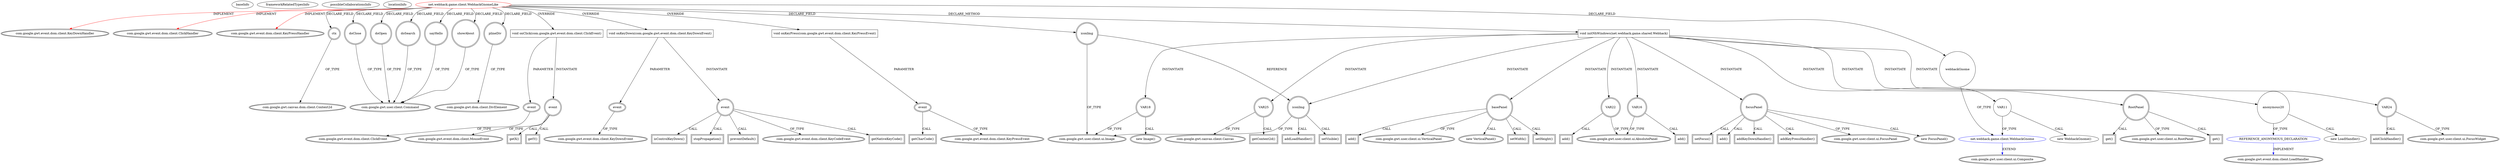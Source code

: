 digraph {
baseInfo[graphId=3338,category="extension_graph",isAnonymous=false,possibleRelation=true]
frameworkRelatedTypesInfo[0="com.google.gwt.event.dom.client.KeyDownHandler",1="com.google.gwt.event.dom.client.ClickHandler",2="com.google.gwt.event.dom.client.KeyPressHandler"]
possibleCollaborationsInfo[0="3338~CLIENT_METHOD_DECLARATION-INSTANTIATION-~com.google.gwt.event.dom.client.KeyDownHandler com.google.gwt.event.dom.client.ClickHandler com.google.gwt.event.dom.client.KeyPressHandler ~com.google.gwt.event.dom.client.LoadHandler ~false~true",1="3338~CLIENT_METHOD_DECLARATION-INSTANTIATION-FIELD_DECLARATION-~com.google.gwt.event.dom.client.KeyDownHandler com.google.gwt.event.dom.client.ClickHandler com.google.gwt.event.dom.client.KeyPressHandler ~com.google.gwt.user.client.ui.Composite ~false~false"]
locationInfo[projectName="kaladron-Webhack",filePath="/kaladron-Webhack/Webhack-master/src/net/webhack/game/client/WebhackGnomeLike.java",contextSignature="WebhackGnomeLike",graphId="3338"]
0[label="net.webhack.game.client.WebhackGnomeLike",vertexType="ROOT_CLIENT_CLASS_DECLARATION",isFrameworkType=false,color=red]
1[label="com.google.gwt.event.dom.client.KeyDownHandler",vertexType="FRAMEWORK_INTERFACE_TYPE",isFrameworkType=true,peripheries=2]
2[label="com.google.gwt.event.dom.client.ClickHandler",vertexType="FRAMEWORK_INTERFACE_TYPE",isFrameworkType=true,peripheries=2]
3[label="com.google.gwt.event.dom.client.KeyPressHandler",vertexType="FRAMEWORK_INTERFACE_TYPE",isFrameworkType=true,peripheries=2]
4[label="ctx",vertexType="FIELD_DECLARATION",isFrameworkType=true,peripheries=2,shape=circle]
5[label="com.google.gwt.canvas.dom.client.Context2d",vertexType="FRAMEWORK_CLASS_TYPE",isFrameworkType=true,peripheries=2]
6[label="doClose",vertexType="FIELD_DECLARATION",isFrameworkType=true,peripheries=2,shape=circle]
7[label="com.google.gwt.user.client.Command",vertexType="FRAMEWORK_INTERFACE_TYPE",isFrameworkType=true,peripheries=2]
8[label="doOpen",vertexType="FIELD_DECLARATION",isFrameworkType=true,peripheries=2,shape=circle]
10[label="doSearch",vertexType="FIELD_DECLARATION",isFrameworkType=true,peripheries=2,shape=circle]
12[label="iconImg",vertexType="FIELD_DECLARATION",isFrameworkType=true,peripheries=2,shape=circle]
13[label="com.google.gwt.user.client.ui.Image",vertexType="FRAMEWORK_CLASS_TYPE",isFrameworkType=true,peripheries=2]
14[label="plineDiv",vertexType="FIELD_DECLARATION",isFrameworkType=true,peripheries=2,shape=circle]
15[label="com.google.gwt.dom.client.DivElement",vertexType="FRAMEWORK_CLASS_TYPE",isFrameworkType=true,peripheries=2]
16[label="sayHello",vertexType="FIELD_DECLARATION",isFrameworkType=true,peripheries=2,shape=circle]
18[label="showAbout",vertexType="FIELD_DECLARATION",isFrameworkType=true,peripheries=2,shape=circle]
20[label="webhackGnome",vertexType="FIELD_DECLARATION",isFrameworkType=false,shape=circle]
21[label="net.webhack.game.client.WebhackGnome",vertexType="REFERENCE_CLIENT_CLASS_DECLARATION",isFrameworkType=false,color=blue]
22[label="com.google.gwt.user.client.ui.Composite",vertexType="FRAMEWORK_CLASS_TYPE",isFrameworkType=true,peripheries=2]
23[label="void onClick(com.google.gwt.event.dom.client.ClickEvent)",vertexType="OVERRIDING_METHOD_DECLARATION",isFrameworkType=false,shape=box]
24[label="event",vertexType="PARAMETER_DECLARATION",isFrameworkType=true,peripheries=2]
25[label="com.google.gwt.event.dom.client.ClickEvent",vertexType="FRAMEWORK_CLASS_TYPE",isFrameworkType=true,peripheries=2]
26[label="event",vertexType="VARIABLE_EXPRESION",isFrameworkType=true,peripheries=2,shape=circle]
28[label="com.google.gwt.event.dom.client.MouseEvent",vertexType="FRAMEWORK_CLASS_TYPE",isFrameworkType=true,peripheries=2]
27[label="getX()",vertexType="INSIDE_CALL",isFrameworkType=true,peripheries=2,shape=box]
30[label="getY()",vertexType="INSIDE_CALL",isFrameworkType=true,peripheries=2,shape=box]
31[label="void onKeyDown(com.google.gwt.event.dom.client.KeyDownEvent)",vertexType="OVERRIDING_METHOD_DECLARATION",isFrameworkType=false,shape=box]
32[label="event",vertexType="PARAMETER_DECLARATION",isFrameworkType=true,peripheries=2]
33[label="com.google.gwt.event.dom.client.KeyDownEvent",vertexType="FRAMEWORK_CLASS_TYPE",isFrameworkType=true,peripheries=2]
34[label="event",vertexType="VARIABLE_EXPRESION",isFrameworkType=true,peripheries=2,shape=circle]
36[label="com.google.gwt.event.dom.client.KeyCodeEvent",vertexType="FRAMEWORK_CLASS_TYPE",isFrameworkType=true,peripheries=2]
35[label="getNativeKeyCode()",vertexType="INSIDE_CALL",isFrameworkType=true,peripheries=2,shape=box]
38[label="isControlKeyDown()",vertexType="INSIDE_CALL",isFrameworkType=true,peripheries=2,shape=box]
40[label="stopPropagation()",vertexType="INSIDE_CALL",isFrameworkType=true,peripheries=2,shape=box]
42[label="preventDefault()",vertexType="INSIDE_CALL",isFrameworkType=true,peripheries=2,shape=box]
43[label="void onKeyPress(com.google.gwt.event.dom.client.KeyPressEvent)",vertexType="OVERRIDING_METHOD_DECLARATION",isFrameworkType=false,shape=box]
44[label="event",vertexType="PARAMETER_DECLARATION",isFrameworkType=true,peripheries=2]
45[label="com.google.gwt.event.dom.client.KeyPressEvent",vertexType="FRAMEWORK_CLASS_TYPE",isFrameworkType=true,peripheries=2]
47[label="getCharCode()",vertexType="INSIDE_CALL",isFrameworkType=true,peripheries=2,shape=box]
50[label="void initNhWindows(net.webhack.game.shared.Webhack)",vertexType="CLIENT_METHOD_DECLARATION",isFrameworkType=false,shape=box]
52[label="basePanel",vertexType="VARIABLE_EXPRESION",isFrameworkType=true,peripheries=2,shape=circle]
53[label="com.google.gwt.user.client.ui.VerticalPanel",vertexType="FRAMEWORK_CLASS_TYPE",isFrameworkType=true,peripheries=2]
51[label="new VerticalPanel()",vertexType="CONSTRUCTOR_CALL",isFrameworkType=true,peripheries=2]
55[label="setWidth()",vertexType="INSIDE_CALL",isFrameworkType=true,peripheries=2,shape=box]
57[label="setHeight()",vertexType="INSIDE_CALL",isFrameworkType=true,peripheries=2,shape=box]
59[label="focusPanel",vertexType="VARIABLE_EXPRESION",isFrameworkType=true,peripheries=2,shape=circle]
60[label="com.google.gwt.user.client.ui.FocusPanel",vertexType="FRAMEWORK_CLASS_TYPE",isFrameworkType=true,peripheries=2]
58[label="new FocusPanel()",vertexType="CONSTRUCTOR_CALL",isFrameworkType=true,peripheries=2]
62[label="VAR11",vertexType="VARIABLE_EXPRESION",isFrameworkType=false,shape=circle]
61[label="new WebhackGnome()",vertexType="CONSTRUCTOR_CALL",isFrameworkType=false]
65[label="add()",vertexType="INSIDE_CALL",isFrameworkType=true,peripheries=2,shape=box]
67[label="addKeyDownHandler()",vertexType="INSIDE_CALL",isFrameworkType=true,peripheries=2,shape=box]
69[label="addKeyPressHandler()",vertexType="INSIDE_CALL",isFrameworkType=true,peripheries=2,shape=box]
71[label="add()",vertexType="INSIDE_CALL",isFrameworkType=true,peripheries=2,shape=box]
72[label="VAR16",vertexType="VARIABLE_EXPRESION",isFrameworkType=true,peripheries=2,shape=circle]
74[label="com.google.gwt.user.client.ui.AbsolutePanel",vertexType="FRAMEWORK_CLASS_TYPE",isFrameworkType=true,peripheries=2]
73[label="add()",vertexType="INSIDE_CALL",isFrameworkType=true,peripheries=2,shape=box]
75[label="RootPanel",vertexType="VARIABLE_EXPRESION",isFrameworkType=true,peripheries=2,shape=circle]
77[label="com.google.gwt.user.client.ui.RootPanel",vertexType="FRAMEWORK_CLASS_TYPE",isFrameworkType=true,peripheries=2]
76[label="get()",vertexType="INSIDE_CALL",isFrameworkType=true,peripheries=2,shape=box]
79[label="VAR18",vertexType="VARIABLE_EXPRESION",isFrameworkType=true,peripheries=2,shape=circle]
78[label="new Image()",vertexType="CONSTRUCTOR_CALL",isFrameworkType=true,peripheries=2]
81[label="iconImg",vertexType="VARIABLE_EXPRESION",isFrameworkType=true,peripheries=2,shape=circle]
82[label="addLoadHandler()",vertexType="INSIDE_CALL",isFrameworkType=true,peripheries=2,shape=box]
85[label="anonymous20",vertexType="VARIABLE_EXPRESION",isFrameworkType=false,shape=circle]
86[label="REFERENCE_ANONYMOUS_DECLARATION",vertexType="REFERENCE_ANONYMOUS_DECLARATION",isFrameworkType=false,color=blue]
87[label="com.google.gwt.event.dom.client.LoadHandler",vertexType="FRAMEWORK_INTERFACE_TYPE",isFrameworkType=true,peripheries=2]
84[label="new LoadHandler()",vertexType="CONSTRUCTOR_CALL",isFrameworkType=false]
89[label="setVisible()",vertexType="INSIDE_CALL",isFrameworkType=true,peripheries=2,shape=box]
90[label="VAR22",vertexType="VARIABLE_EXPRESION",isFrameworkType=true,peripheries=2,shape=circle]
91[label="add()",vertexType="INSIDE_CALL",isFrameworkType=true,peripheries=2,shape=box]
94[label="get()",vertexType="INSIDE_CALL",isFrameworkType=true,peripheries=2,shape=box]
95[label="VAR24",vertexType="VARIABLE_EXPRESION",isFrameworkType=true,peripheries=2,shape=circle]
97[label="com.google.gwt.user.client.ui.FocusWidget",vertexType="FRAMEWORK_CLASS_TYPE",isFrameworkType=true,peripheries=2]
96[label="addClickHandler()",vertexType="INSIDE_CALL",isFrameworkType=true,peripheries=2,shape=box]
98[label="VAR25",vertexType="VARIABLE_EXPRESION",isFrameworkType=true,peripheries=2,shape=circle]
100[label="com.google.gwt.canvas.client.Canvas",vertexType="FRAMEWORK_CLASS_TYPE",isFrameworkType=true,peripheries=2]
99[label="getContext2d()",vertexType="INSIDE_CALL",isFrameworkType=true,peripheries=2,shape=box]
102[label="setFocus()",vertexType="INSIDE_CALL",isFrameworkType=true,peripheries=2,shape=box]
0->1[label="IMPLEMENT",color=red]
0->2[label="IMPLEMENT",color=red]
0->3[label="IMPLEMENT",color=red]
0->4[label="DECLARE_FIELD"]
4->5[label="OF_TYPE"]
0->6[label="DECLARE_FIELD"]
6->7[label="OF_TYPE"]
0->8[label="DECLARE_FIELD"]
8->7[label="OF_TYPE"]
0->10[label="DECLARE_FIELD"]
10->7[label="OF_TYPE"]
0->12[label="DECLARE_FIELD"]
12->13[label="OF_TYPE"]
0->14[label="DECLARE_FIELD"]
14->15[label="OF_TYPE"]
0->16[label="DECLARE_FIELD"]
16->7[label="OF_TYPE"]
0->18[label="DECLARE_FIELD"]
18->7[label="OF_TYPE"]
0->20[label="DECLARE_FIELD"]
21->22[label="EXTEND",color=blue]
20->21[label="OF_TYPE"]
0->23[label="OVERRIDE"]
24->25[label="OF_TYPE"]
23->24[label="PARAMETER"]
23->26[label="INSTANTIATE"]
26->28[label="OF_TYPE"]
26->27[label="CALL"]
26->30[label="CALL"]
0->31[label="OVERRIDE"]
32->33[label="OF_TYPE"]
31->32[label="PARAMETER"]
31->34[label="INSTANTIATE"]
34->36[label="OF_TYPE"]
34->35[label="CALL"]
34->38[label="CALL"]
34->40[label="CALL"]
34->42[label="CALL"]
0->43[label="OVERRIDE"]
44->45[label="OF_TYPE"]
43->44[label="PARAMETER"]
44->47[label="CALL"]
0->50[label="DECLARE_METHOD"]
50->52[label="INSTANTIATE"]
52->53[label="OF_TYPE"]
52->51[label="CALL"]
52->55[label="CALL"]
52->57[label="CALL"]
50->59[label="INSTANTIATE"]
59->60[label="OF_TYPE"]
59->58[label="CALL"]
50->62[label="INSTANTIATE"]
62->21[label="OF_TYPE"]
62->61[label="CALL"]
59->65[label="CALL"]
59->67[label="CALL"]
59->69[label="CALL"]
52->71[label="CALL"]
50->72[label="INSTANTIATE"]
72->74[label="OF_TYPE"]
72->73[label="CALL"]
50->75[label="INSTANTIATE"]
75->77[label="OF_TYPE"]
75->76[label="CALL"]
50->79[label="INSTANTIATE"]
79->13[label="OF_TYPE"]
79->78[label="CALL"]
50->81[label="INSTANTIATE"]
12->81[label="REFERENCE"]
81->13[label="OF_TYPE"]
81->82[label="CALL"]
50->85[label="INSTANTIATE"]
86->87[label="IMPLEMENT",color=blue]
85->86[label="OF_TYPE"]
85->84[label="CALL"]
81->89[label="CALL"]
50->90[label="INSTANTIATE"]
90->74[label="OF_TYPE"]
90->91[label="CALL"]
75->94[label="CALL"]
50->95[label="INSTANTIATE"]
95->97[label="OF_TYPE"]
95->96[label="CALL"]
50->98[label="INSTANTIATE"]
98->100[label="OF_TYPE"]
98->99[label="CALL"]
59->102[label="CALL"]
}
